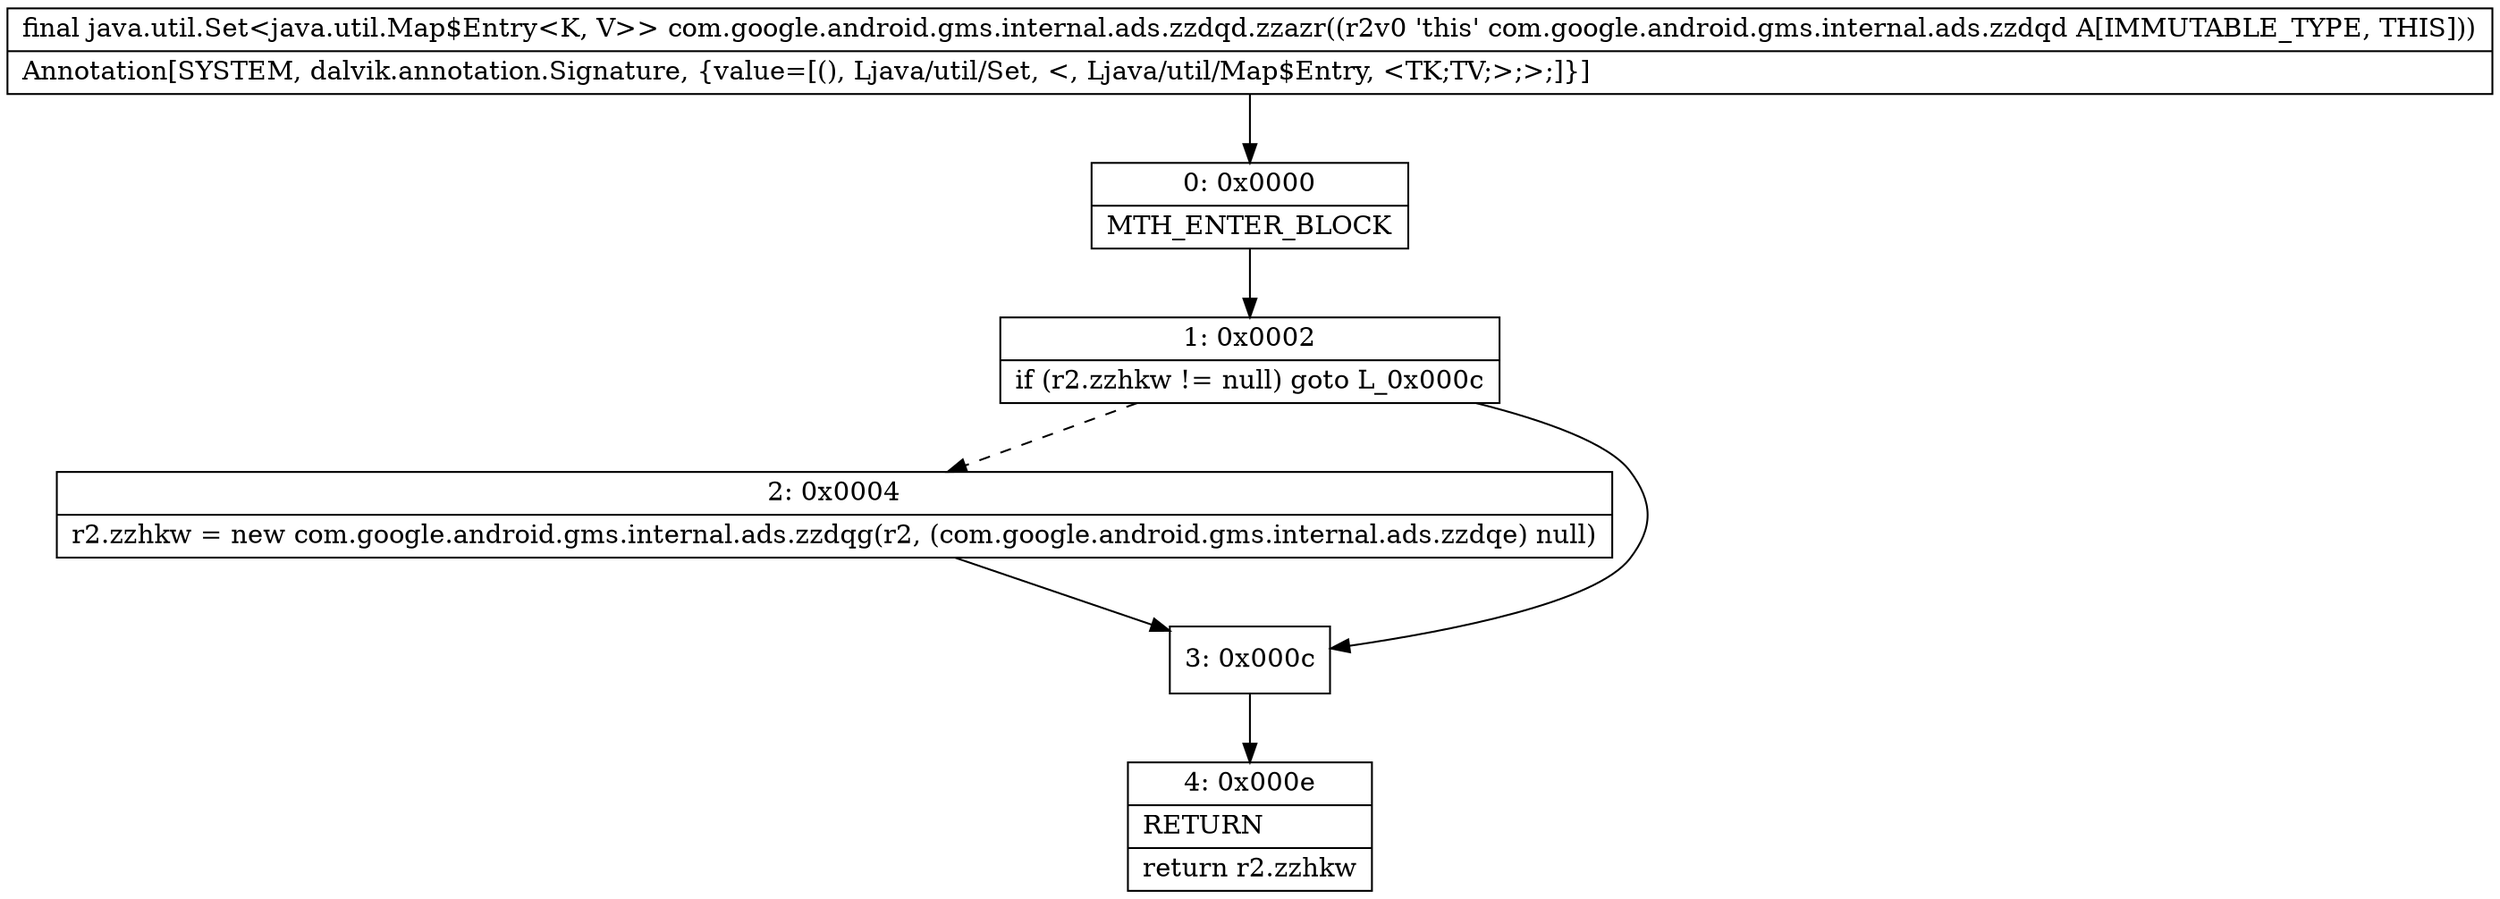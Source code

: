 digraph "CFG forcom.google.android.gms.internal.ads.zzdqd.zzazr()Ljava\/util\/Set;" {
Node_0 [shape=record,label="{0\:\ 0x0000|MTH_ENTER_BLOCK\l}"];
Node_1 [shape=record,label="{1\:\ 0x0002|if (r2.zzhkw != null) goto L_0x000c\l}"];
Node_2 [shape=record,label="{2\:\ 0x0004|r2.zzhkw = new com.google.android.gms.internal.ads.zzdqg(r2, (com.google.android.gms.internal.ads.zzdqe) null)\l}"];
Node_3 [shape=record,label="{3\:\ 0x000c}"];
Node_4 [shape=record,label="{4\:\ 0x000e|RETURN\l|return r2.zzhkw\l}"];
MethodNode[shape=record,label="{final java.util.Set\<java.util.Map$Entry\<K, V\>\> com.google.android.gms.internal.ads.zzdqd.zzazr((r2v0 'this' com.google.android.gms.internal.ads.zzdqd A[IMMUTABLE_TYPE, THIS]))  | Annotation[SYSTEM, dalvik.annotation.Signature, \{value=[(), Ljava\/util\/Set, \<, Ljava\/util\/Map$Entry, \<TK;TV;\>;\>;]\}]\l}"];
MethodNode -> Node_0;
Node_0 -> Node_1;
Node_1 -> Node_2[style=dashed];
Node_1 -> Node_3;
Node_2 -> Node_3;
Node_3 -> Node_4;
}


